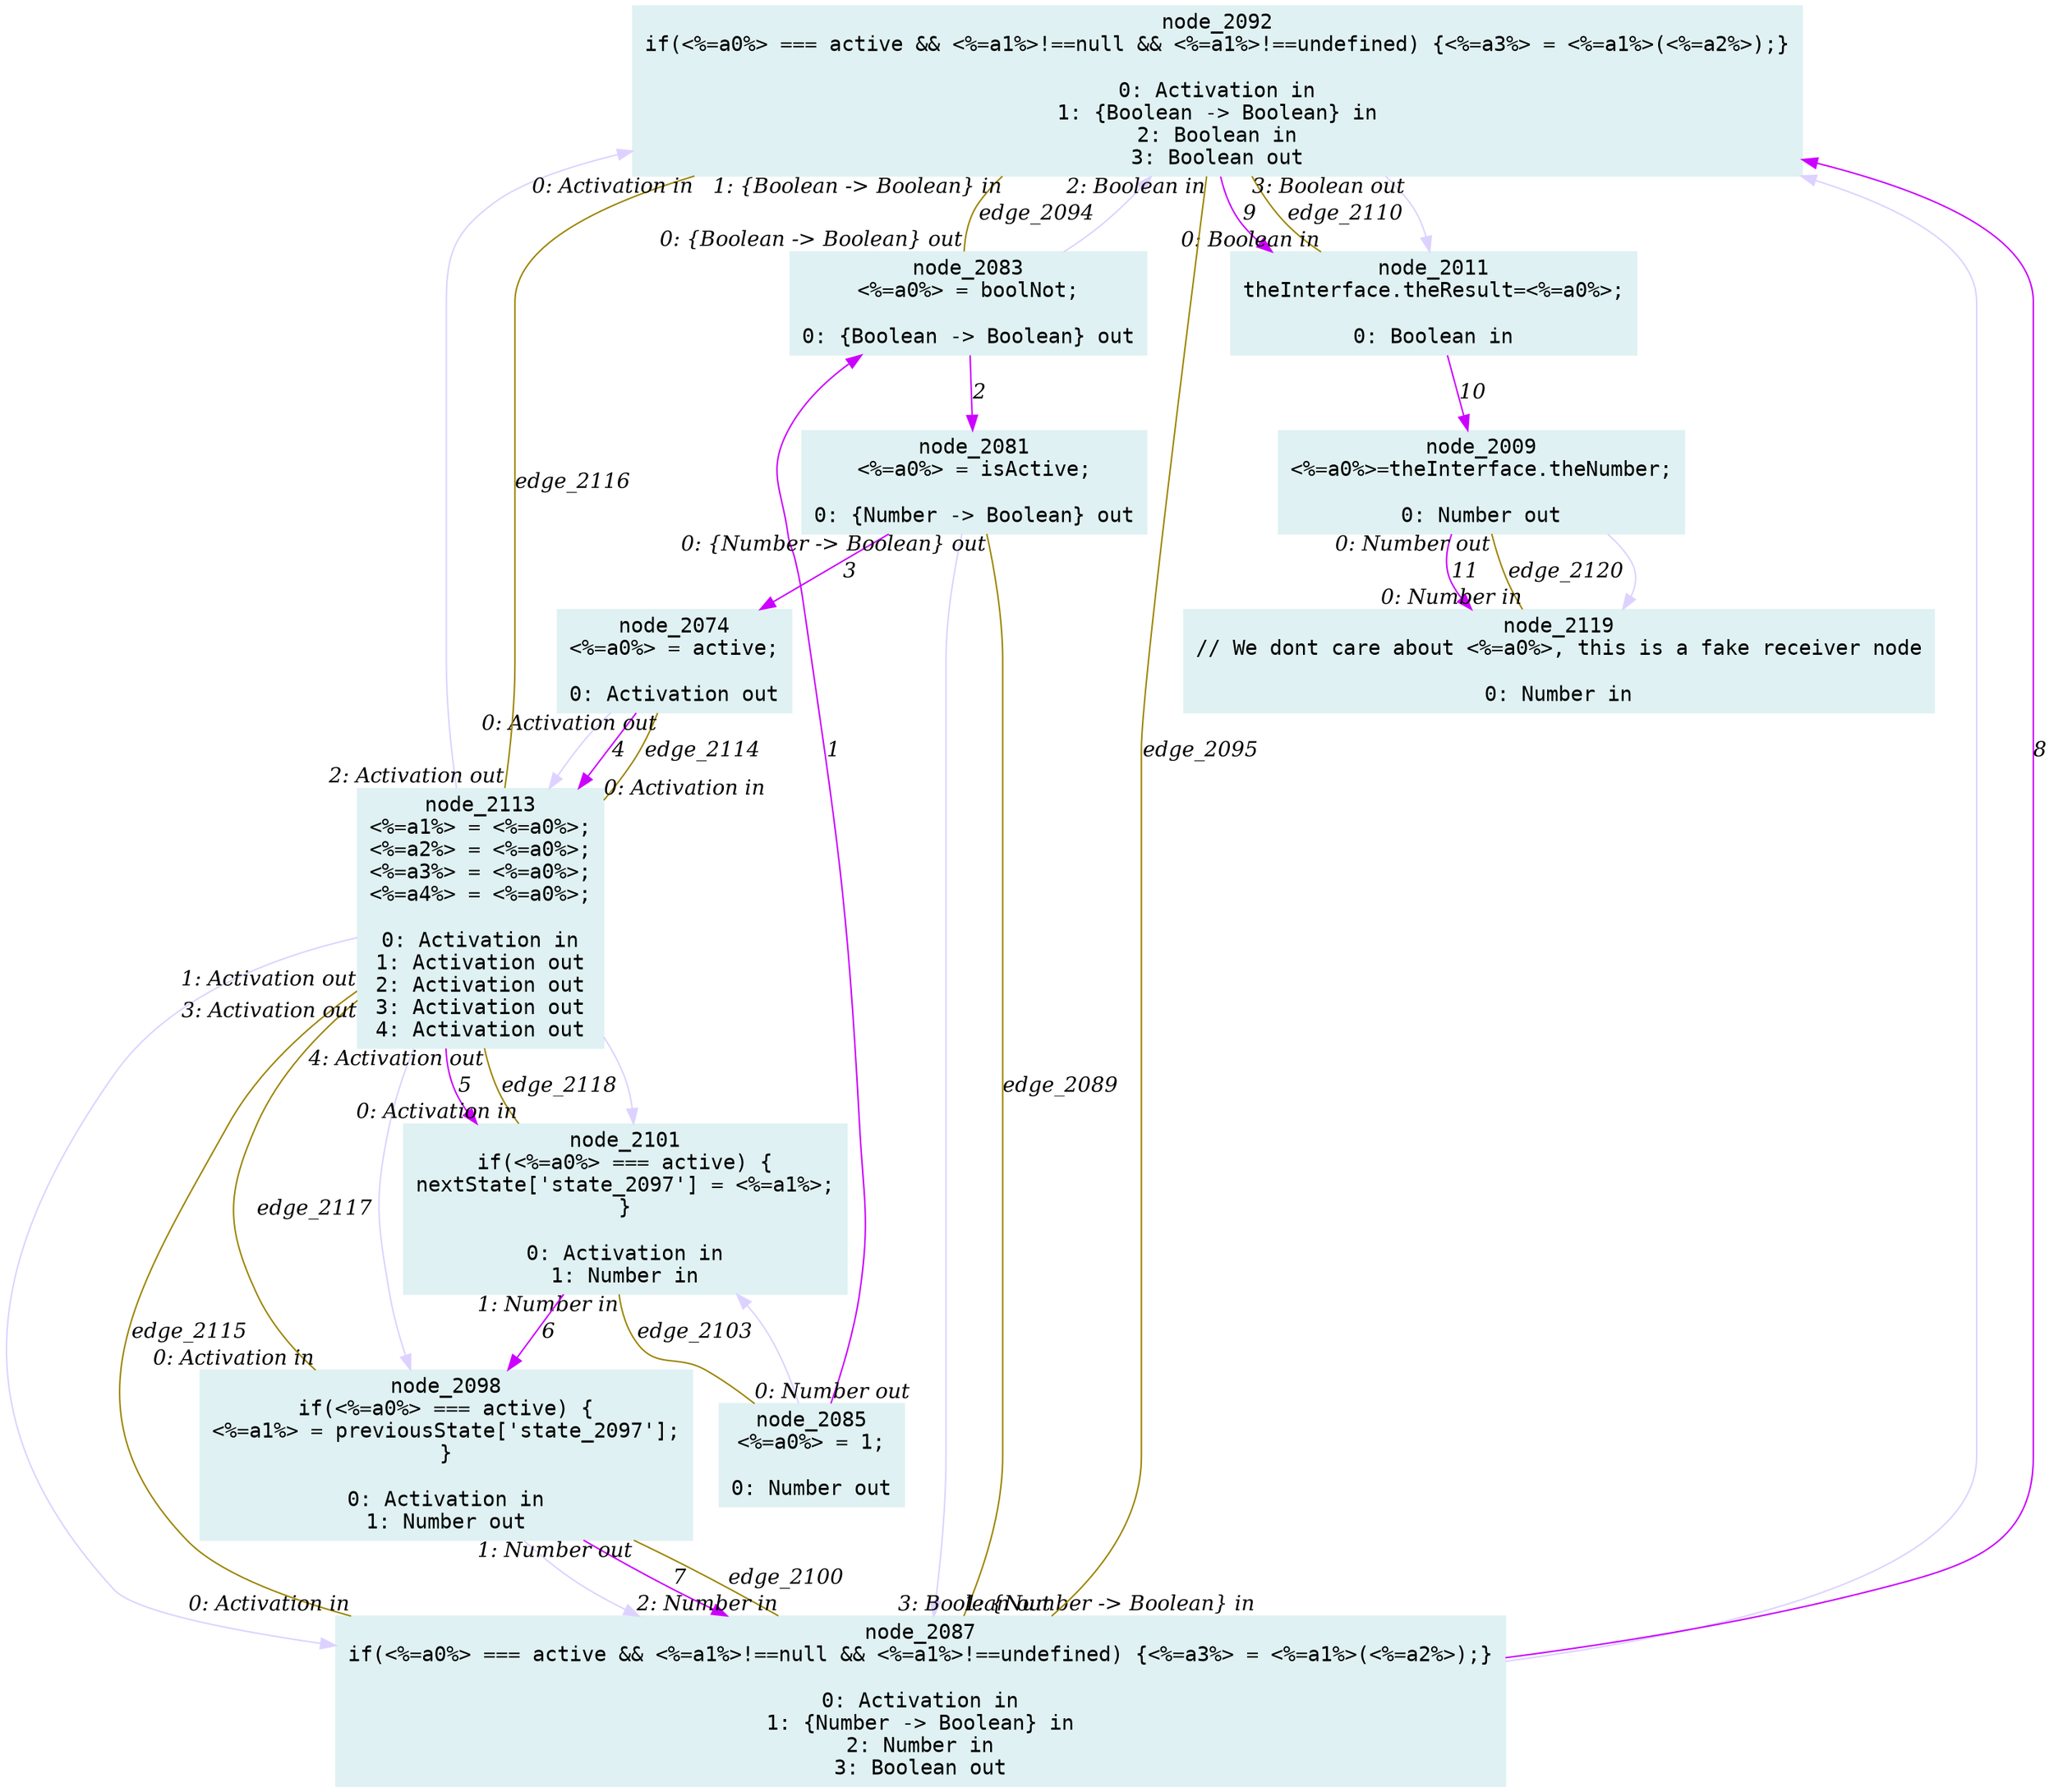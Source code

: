 digraph g{node_2009 [shape="box", style="filled", color="#dff1f2", fontname="Courier", label="node_2009
<%=a0%>=theInterface.theNumber;

0: Number out" ]
node_2011 [shape="box", style="filled", color="#dff1f2", fontname="Courier", label="node_2011
theInterface.theResult=<%=a0%>;

0: Boolean in" ]
node_2074 [shape="box", style="filled", color="#dff1f2", fontname="Courier", label="node_2074
<%=a0%> = active;

0: Activation out" ]
node_2081 [shape="box", style="filled", color="#dff1f2", fontname="Courier", label="node_2081
<%=a0%> = isActive;

0: {Number -> Boolean} out" ]
node_2083 [shape="box", style="filled", color="#dff1f2", fontname="Courier", label="node_2083
<%=a0%> = boolNot;

0: {Boolean -> Boolean} out" ]
node_2085 [shape="box", style="filled", color="#dff1f2", fontname="Courier", label="node_2085
<%=a0%> = 1;

0: Number out" ]
node_2087 [shape="box", style="filled", color="#dff1f2", fontname="Courier", label="node_2087
if(<%=a0%> === active && <%=a1%>!==null && <%=a1%>!==undefined) {<%=a3%> = <%=a1%>(<%=a2%>);}

0: Activation in
1: {Number -> Boolean} in
2: Number in
3: Boolean out" ]
node_2092 [shape="box", style="filled", color="#dff1f2", fontname="Courier", label="node_2092
if(<%=a0%> === active && <%=a1%>!==null && <%=a1%>!==undefined) {<%=a3%> = <%=a1%>(<%=a2%>);}

0: Activation in
1: {Boolean -> Boolean} in
2: Boolean in
3: Boolean out" ]
node_2098 [shape="box", style="filled", color="#dff1f2", fontname="Courier", label="node_2098
if(<%=a0%> === active) {
<%=a1%> = previousState['state_2097'];
}

0: Activation in
1: Number out" ]
node_2101 [shape="box", style="filled", color="#dff1f2", fontname="Courier", label="node_2101
if(<%=a0%> === active) {
nextState['state_2097'] = <%=a1%>;
}

0: Activation in
1: Number in" ]
node_2113 [shape="box", style="filled", color="#dff1f2", fontname="Courier", label="node_2113
<%=a1%> = <%=a0%>;
<%=a2%> = <%=a0%>;
<%=a3%> = <%=a0%>;
<%=a4%> = <%=a0%>;

0: Activation in
1: Activation out
2: Activation out
3: Activation out
4: Activation out" ]
node_2119 [shape="box", style="filled", color="#dff1f2", fontname="Courier", label="node_2119
// We dont care about <%=a0%>, this is a fake receiver node

0: Number in" ]
node_2009 -> node_2119 [dir=forward, arrowHead=normal, fontname="Times-Italic", arrowsize=1, color="#ddd2ff", label="",  headlabel="", taillabel="" ]
node_2092 -> node_2011 [dir=forward, arrowHead=normal, fontname="Times-Italic", arrowsize=1, color="#ddd2ff", label="",  headlabel="", taillabel="" ]
node_2087 -> node_2092 [dir=forward, arrowHead=normal, fontname="Times-Italic", arrowsize=1, color="#ddd2ff", label="",  headlabel="", taillabel="" ]
node_2098 -> node_2087 [dir=forward, arrowHead=normal, fontname="Times-Italic", arrowsize=1, color="#ddd2ff", label="",  headlabel="", taillabel="" ]
node_2113 -> node_2087 [dir=forward, arrowHead=normal, fontname="Times-Italic", arrowsize=1, color="#ddd2ff", label="",  headlabel="", taillabel="" ]
node_2113 -> node_2092 [dir=forward, arrowHead=normal, fontname="Times-Italic", arrowsize=1, color="#ddd2ff", label="",  headlabel="", taillabel="" ]
node_2113 -> node_2098 [dir=forward, arrowHead=normal, fontname="Times-Italic", arrowsize=1, color="#ddd2ff", label="",  headlabel="", taillabel="" ]
node_2113 -> node_2101 [dir=forward, arrowHead=normal, fontname="Times-Italic", arrowsize=1, color="#ddd2ff", label="",  headlabel="", taillabel="" ]
node_2074 -> node_2113 [dir=forward, arrowHead=normal, fontname="Times-Italic", arrowsize=1, color="#ddd2ff", label="",  headlabel="", taillabel="" ]
node_2081 -> node_2087 [dir=forward, arrowHead=normal, fontname="Times-Italic", arrowsize=1, color="#ddd2ff", label="",  headlabel="", taillabel="" ]
node_2083 -> node_2092 [dir=forward, arrowHead=normal, fontname="Times-Italic", arrowsize=1, color="#ddd2ff", label="",  headlabel="", taillabel="" ]
node_2085 -> node_2101 [dir=forward, arrowHead=normal, fontname="Times-Italic", arrowsize=1, color="#ddd2ff", label="",  headlabel="", taillabel="" ]
node_2085 -> node_2083 [dir=forward, arrowHead=normal, fontname="Times-Italic", arrowsize=1, color="#cc00ff", label="1",  headlabel="", taillabel="" ]
node_2083 -> node_2081 [dir=forward, arrowHead=normal, fontname="Times-Italic", arrowsize=1, color="#cc00ff", label="2",  headlabel="", taillabel="" ]
node_2081 -> node_2074 [dir=forward, arrowHead=normal, fontname="Times-Italic", arrowsize=1, color="#cc00ff", label="3",  headlabel="", taillabel="" ]
node_2074 -> node_2113 [dir=forward, arrowHead=normal, fontname="Times-Italic", arrowsize=1, color="#cc00ff", label="4",  headlabel="", taillabel="" ]
node_2113 -> node_2101 [dir=forward, arrowHead=normal, fontname="Times-Italic", arrowsize=1, color="#cc00ff", label="5",  headlabel="", taillabel="" ]
node_2101 -> node_2098 [dir=forward, arrowHead=normal, fontname="Times-Italic", arrowsize=1, color="#cc00ff", label="6",  headlabel="", taillabel="" ]
node_2098 -> node_2087 [dir=forward, arrowHead=normal, fontname="Times-Italic", arrowsize=1, color="#cc00ff", label="7",  headlabel="", taillabel="" ]
node_2087 -> node_2092 [dir=forward, arrowHead=normal, fontname="Times-Italic", arrowsize=1, color="#cc00ff", label="8",  headlabel="", taillabel="" ]
node_2092 -> node_2011 [dir=forward, arrowHead=normal, fontname="Times-Italic", arrowsize=1, color="#cc00ff", label="9",  headlabel="", taillabel="" ]
node_2011 -> node_2009 [dir=forward, arrowHead=normal, fontname="Times-Italic", arrowsize=1, color="#cc00ff", label="10",  headlabel="", taillabel="" ]
node_2009 -> node_2119 [dir=forward, arrowHead=normal, fontname="Times-Italic", arrowsize=1, color="#cc00ff", label="11",  headlabel="", taillabel="" ]
node_2087 -> node_2081 [dir=none, arrowHead=none, fontname="Times-Italic", arrowsize=1, color="#9d8400", label="edge_2089",  headlabel="0: {Number -> Boolean} out", taillabel="1: {Number -> Boolean} in" ]
node_2092 -> node_2083 [dir=none, arrowHead=none, fontname="Times-Italic", arrowsize=1, color="#9d8400", label="edge_2094",  headlabel="0: {Boolean -> Boolean} out", taillabel="1: {Boolean -> Boolean} in" ]
node_2092 -> node_2087 [dir=none, arrowHead=none, fontname="Times-Italic", arrowsize=1, color="#9d8400", label="edge_2095",  headlabel="3: Boolean out", taillabel="2: Boolean in" ]
node_2098 -> node_2087 [dir=none, arrowHead=none, fontname="Times-Italic", arrowsize=1, color="#9d8400", label="edge_2100",  headlabel="2: Number in", taillabel="1: Number out" ]
node_2101 -> node_2085 [dir=none, arrowHead=none, fontname="Times-Italic", arrowsize=1, color="#9d8400", label="edge_2103",  headlabel="0: Number out", taillabel="1: Number in" ]
node_2092 -> node_2011 [dir=none, arrowHead=none, fontname="Times-Italic", arrowsize=1, color="#9d8400", label="edge_2110",  headlabel="0: Boolean in", taillabel="3: Boolean out" ]
node_2074 -> node_2113 [dir=none, arrowHead=none, fontname="Times-Italic", arrowsize=1, color="#9d8400", label="edge_2114",  headlabel="0: Activation in", taillabel="0: Activation out" ]
node_2113 -> node_2087 [dir=none, arrowHead=none, fontname="Times-Italic", arrowsize=1, color="#9d8400", label="edge_2115",  headlabel="0: Activation in", taillabel="1: Activation out" ]
node_2113 -> node_2092 [dir=none, arrowHead=none, fontname="Times-Italic", arrowsize=1, color="#9d8400", label="edge_2116",  headlabel="0: Activation in", taillabel="2: Activation out" ]
node_2113 -> node_2098 [dir=none, arrowHead=none, fontname="Times-Italic", arrowsize=1, color="#9d8400", label="edge_2117",  headlabel="0: Activation in", taillabel="3: Activation out" ]
node_2113 -> node_2101 [dir=none, arrowHead=none, fontname="Times-Italic", arrowsize=1, color="#9d8400", label="edge_2118",  headlabel="0: Activation in", taillabel="4: Activation out" ]
node_2009 -> node_2119 [dir=none, arrowHead=none, fontname="Times-Italic", arrowsize=1, color="#9d8400", label="edge_2120",  headlabel="0: Number in", taillabel="0: Number out" ]
}